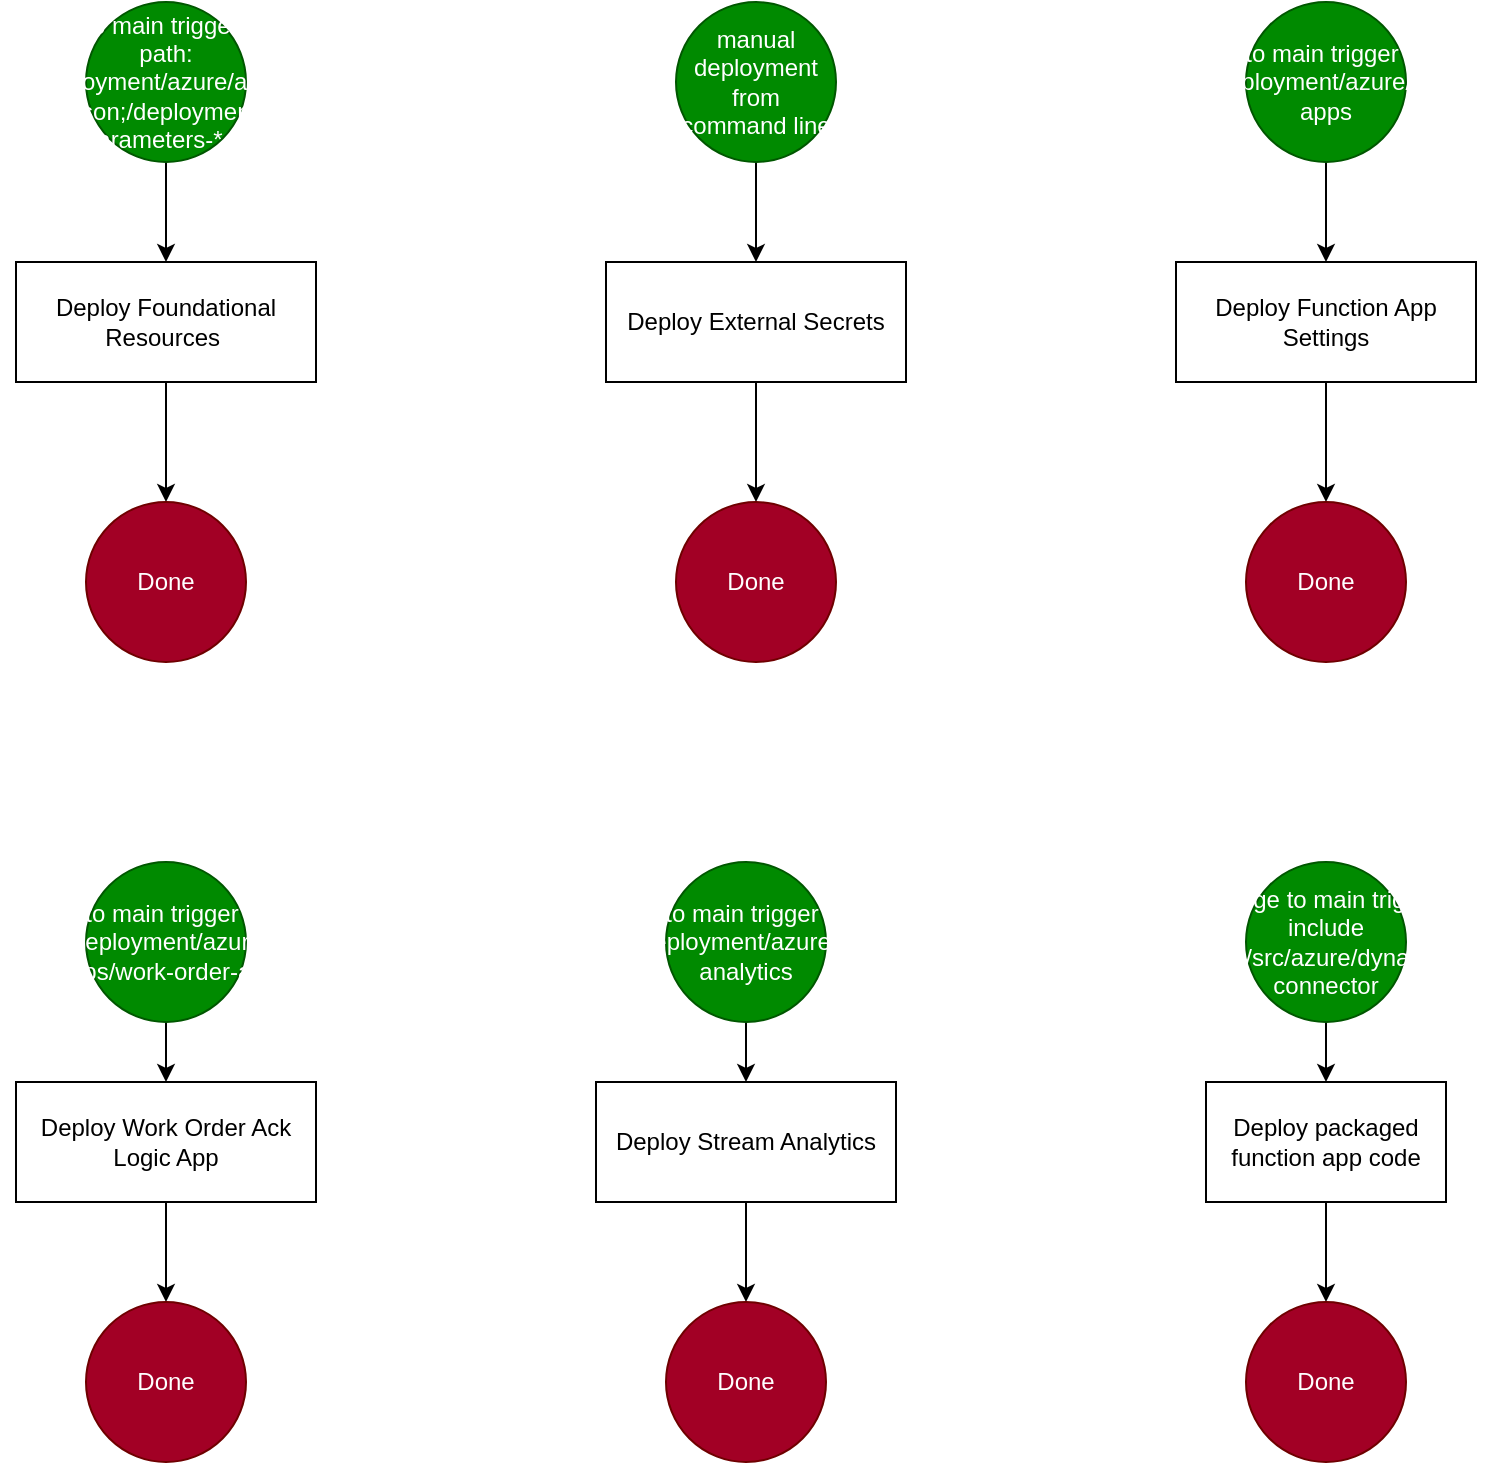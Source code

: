 <mxfile version="13.6.6">
    <diagram id="6hGFLwfOUW9BJ-s0fimq" name="Page-1">
        <mxGraphModel dx="973" dy="536" grid="1" gridSize="10" guides="1" tooltips="1" connect="1" arrows="1" fold="1" page="1" pageScale="1" pageWidth="827" pageHeight="1169" math="0" shadow="0">
            <root>
                <mxCell id="0"/>
                <mxCell id="1" parent="0"/>
                <mxCell id="12" value="" style="edgeStyle=orthogonalEdgeStyle;rounded=0;orthogonalLoop=1;jettySize=auto;html=1;" parent="1" source="2" target="4" edge="1">
                    <mxGeometry relative="1" as="geometry"/>
                </mxCell>
                <mxCell id="2" value="merge to main trigger include path: /deployment/azure/azure-deploy.json;/deployment/azure-deploy-parameters-*.json path" style="ellipse;whiteSpace=wrap;html=1;aspect=fixed;fillColor=#008a00;strokeColor=#005700;fontColor=#ffffff;" parent="1" vertex="1">
                    <mxGeometry x="75" y="30" width="80" height="80" as="geometry"/>
                </mxCell>
                <mxCell id="59" value="" style="edgeStyle=orthogonalEdgeStyle;rounded=0;orthogonalLoop=1;jettySize=auto;html=1;" parent="1" source="4" target="58" edge="1">
                    <mxGeometry relative="1" as="geometry"/>
                </mxCell>
                <mxCell id="4" value="Deploy Foundational Resources&amp;nbsp;" style="rounded=0;whiteSpace=wrap;html=1;" parent="1" vertex="1">
                    <mxGeometry x="40" y="160" width="150" height="60" as="geometry"/>
                </mxCell>
                <mxCell id="77" value="" style="edgeStyle=orthogonalEdgeStyle;rounded=0;orthogonalLoop=1;jettySize=auto;html=1;" parent="1" source="38" target="76" edge="1">
                    <mxGeometry relative="1" as="geometry"/>
                </mxCell>
                <mxCell id="38" value="Deploy packaged function app code" style="whiteSpace=wrap;html=1;rounded=0;" parent="1" vertex="1">
                    <mxGeometry x="635" y="570" width="120" height="60" as="geometry"/>
                </mxCell>
                <mxCell id="63" value="" style="edgeStyle=orthogonalEdgeStyle;rounded=0;orthogonalLoop=1;jettySize=auto;html=1;" parent="1" source="52" target="61" edge="1">
                    <mxGeometry relative="1" as="geometry"/>
                </mxCell>
                <mxCell id="52" value="Deploy External Secrets" style="rounded=0;whiteSpace=wrap;html=1;" parent="1" vertex="1">
                    <mxGeometry x="335" y="160" width="150" height="60" as="geometry"/>
                </mxCell>
                <mxCell id="69" value="" style="edgeStyle=orthogonalEdgeStyle;rounded=0;orthogonalLoop=1;jettySize=auto;html=1;" parent="1" source="54" target="65" edge="1">
                    <mxGeometry relative="1" as="geometry"/>
                </mxCell>
                <mxCell id="54" value="Deploy Function App Settings" style="rounded=0;whiteSpace=wrap;html=1;" parent="1" vertex="1">
                    <mxGeometry x="620" y="160" width="150" height="60" as="geometry"/>
                </mxCell>
                <mxCell id="70" value="" style="edgeStyle=orthogonalEdgeStyle;rounded=0;orthogonalLoop=1;jettySize=auto;html=1;" parent="1" source="56" target="66" edge="1">
                    <mxGeometry relative="1" as="geometry"/>
                </mxCell>
                <mxCell id="56" value="Deploy Work Order Ack Logic App" style="rounded=0;whiteSpace=wrap;html=1;" parent="1" vertex="1">
                    <mxGeometry x="40" y="570" width="150" height="60" as="geometry"/>
                </mxCell>
                <mxCell id="75" value="" style="edgeStyle=orthogonalEdgeStyle;rounded=0;orthogonalLoop=1;jettySize=auto;html=1;" parent="1" source="57" target="67" edge="1">
                    <mxGeometry relative="1" as="geometry"/>
                </mxCell>
                <mxCell id="57" value="Deploy Stream Analytics" style="rounded=0;whiteSpace=wrap;html=1;" parent="1" vertex="1">
                    <mxGeometry x="330" y="570" width="150" height="60" as="geometry"/>
                </mxCell>
                <mxCell id="58" value="Done" style="ellipse;whiteSpace=wrap;html=1;aspect=fixed;fillColor=#a20025;strokeColor=#6F0000;fontColor=#ffffff;" parent="1" vertex="1">
                    <mxGeometry x="75" y="280" width="80" height="80" as="geometry"/>
                </mxCell>
                <mxCell id="62" value="" style="edgeStyle=orthogonalEdgeStyle;rounded=0;orthogonalLoop=1;jettySize=auto;html=1;" parent="1" source="60" target="52" edge="1">
                    <mxGeometry relative="1" as="geometry"/>
                </mxCell>
                <mxCell id="60" value="manual deployment from command line" style="ellipse;whiteSpace=wrap;html=1;aspect=fixed;fillColor=#008a00;strokeColor=#005700;fontColor=#ffffff;" parent="1" vertex="1">
                    <mxGeometry x="370" y="30" width="80" height="80" as="geometry"/>
                </mxCell>
                <mxCell id="61" value="Done" style="ellipse;whiteSpace=wrap;html=1;aspect=fixed;fillColor=#a20025;strokeColor=#6F0000;fontColor=#ffffff;" parent="1" vertex="1">
                    <mxGeometry x="370" y="280" width="80" height="80" as="geometry"/>
                </mxCell>
                <mxCell id="68" value="" style="edgeStyle=orthogonalEdgeStyle;rounded=0;orthogonalLoop=1;jettySize=auto;html=1;" parent="1" source="64" target="54" edge="1">
                    <mxGeometry relative="1" as="geometry"/>
                </mxCell>
                <mxCell id="64" value="merge to main trigger include path:&amp;nbsp;/deployment/azure/function-apps" style="ellipse;whiteSpace=wrap;html=1;aspect=fixed;fillColor=#008a00;strokeColor=#005700;fontColor=#ffffff;" parent="1" vertex="1">
                    <mxGeometry x="655" y="30" width="80" height="80" as="geometry"/>
                </mxCell>
                <mxCell id="65" value="Done" style="ellipse;whiteSpace=wrap;html=1;aspect=fixed;fillColor=#a20025;strokeColor=#6F0000;fontColor=#ffffff;" parent="1" vertex="1">
                    <mxGeometry x="655" y="280" width="80" height="80" as="geometry"/>
                </mxCell>
                <mxCell id="66" value="Done" style="ellipse;whiteSpace=wrap;html=1;aspect=fixed;fillColor=#a20025;strokeColor=#6F0000;fontColor=#ffffff;" parent="1" vertex="1">
                    <mxGeometry x="75" y="680" width="80" height="80" as="geometry"/>
                </mxCell>
                <mxCell id="67" value="Done" style="ellipse;whiteSpace=wrap;html=1;aspect=fixed;fillColor=#a20025;strokeColor=#6F0000;fontColor=#ffffff;" parent="1" vertex="1">
                    <mxGeometry x="365" y="680" width="80" height="80" as="geometry"/>
                </mxCell>
                <mxCell id="72" value="" style="edgeStyle=orthogonalEdgeStyle;rounded=0;orthogonalLoop=1;jettySize=auto;html=1;" parent="1" source="71" target="56" edge="1">
                    <mxGeometry relative="1" as="geometry"/>
                </mxCell>
                <mxCell id="71" value="merge to main trigger include path:&amp;nbsp;/deployment/azure/logic-apps/work-order-ack" style="ellipse;whiteSpace=wrap;html=1;aspect=fixed;fillColor=#008a00;strokeColor=#005700;fontColor=#ffffff;" parent="1" vertex="1">
                    <mxGeometry x="75" y="460" width="80" height="80" as="geometry"/>
                </mxCell>
                <mxCell id="74" value="" style="edgeStyle=orthogonalEdgeStyle;rounded=0;orthogonalLoop=1;jettySize=auto;html=1;" parent="1" source="73" target="57" edge="1">
                    <mxGeometry relative="1" as="geometry"/>
                </mxCell>
                <mxCell id="73" value="merge to main trigger include path:&amp;nbsp;/deployment/azure/stream-analytics" style="ellipse;whiteSpace=wrap;html=1;aspect=fixed;fillColor=#008a00;strokeColor=#005700;fontColor=#ffffff;" parent="1" vertex="1">
                    <mxGeometry x="365" y="460" width="80" height="80" as="geometry"/>
                </mxCell>
                <mxCell id="76" value="Done" style="ellipse;whiteSpace=wrap;html=1;aspect=fixed;fillColor=#a20025;strokeColor=#6F0000;fontColor=#ffffff;" parent="1" vertex="1">
                    <mxGeometry x="655" y="680" width="80" height="80" as="geometry"/>
                </mxCell>
                <mxCell id="81" value="" style="edgeStyle=orthogonalEdgeStyle;rounded=0;orthogonalLoop=1;jettySize=auto;html=1;" parent="1" source="78" target="38" edge="1">
                    <mxGeometry relative="1" as="geometry"/>
                </mxCell>
                <mxCell id="78" value="merge to main trigger include path:&amp;nbsp;/src/azure/dynamics-connector" style="ellipse;whiteSpace=wrap;html=1;aspect=fixed;fillColor=#008a00;strokeColor=#005700;fontColor=#ffffff;" parent="1" vertex="1">
                    <mxGeometry x="655" y="460" width="80" height="80" as="geometry"/>
                </mxCell>
            </root>
        </mxGraphModel>
    </diagram>
</mxfile>